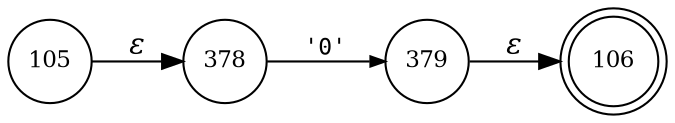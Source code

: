 digraph ATN {
rankdir=LR;
s106[fontsize=11, label="106", shape=doublecircle, fixedsize=true, width=.6];
s105[fontsize=11,label="105", shape=circle, fixedsize=true, width=.55, peripheries=1];
s378[fontsize=11,label="378", shape=circle, fixedsize=true, width=.55, peripheries=1];
s379[fontsize=11,label="379", shape=circle, fixedsize=true, width=.55, peripheries=1];
s105 -> s378 [fontname="Times-Italic", label="&epsilon;"];
s378 -> s379 [fontsize=11, fontname="Courier", arrowsize=.7, label = "'0'", arrowhead = normal];
s379 -> s106 [fontname="Times-Italic", label="&epsilon;"];
}